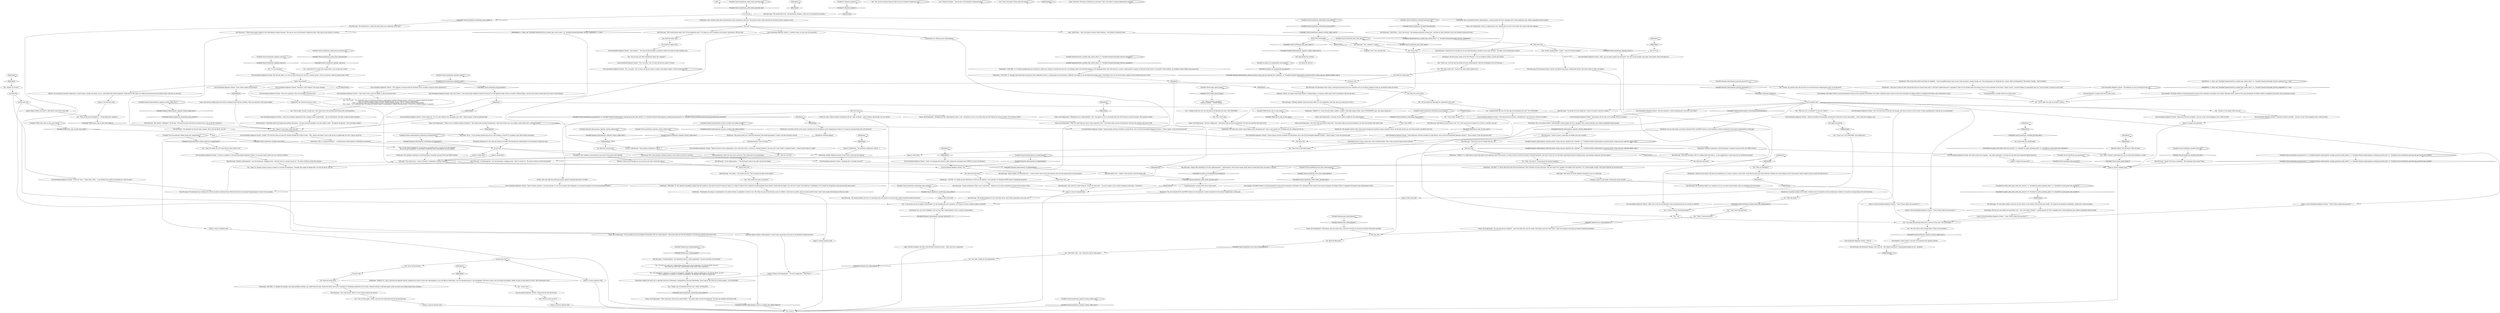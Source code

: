 # CHURCH / MAINFRAME
# Mainframe. Related to Doomed-Soona-questline related stuff.
# ==================================================
digraph G {
	  0 [label="START"];
	  1 [label="input"];
	  2 [label="Kim Kitsuragi: \"We should probably let it be. This little 'foray' bears little connection to the case, no?\""];
	  3 [label="Kim Kitsuragi: The lieutenant says nothing. You see the machine's glowing frame reflected back from his diamond-shaped glasses. You're free to proceed."];
	  4 [label="Shivers: On an island on the River Esperance, a small woman, all skin and bones, sits in a room filled with audio equipment. Thousands of tiny lights are reflected back from her prescription lenses, like stars in the dark."];
	  5 [label="You: \"I don't know the password.\""];
	  6 [label="You: \"What do I get out of it?\""];
	  7 [label="Jump to: [church repeater hub]"];
	  8 [label="You: Let go of the printout."];
	  9 [label="You: \"Do you think this log might be connected to the case?\""];
	  10 [label="Mainframe: \"6th FEB, '51: Had a little chat with the local fishermen. Said I shouldn't go near that place, that the church was *spooky* and ridden with *narcotics*. It's a little spooky, alright. Still haven't figured out the electricity.\""];
	  11 [label="Kim Kitsuragi: \"I doubt that we can find any. It's just idle fishermen's gossip to scare away the kids.\" He looks at the stained glass window."];
	  12 [label="You: Read the fifth entry."];
	  13 [label="You: \"She must be describing Acele.\""];
	  14 [label="You: Read the tenth entry."];
	  15 [label="Kim Kitsuragi: The lieutenant doesn't answer. He follows your gaze, studying the basins. The water shines in them. No ripples."];
	  16 [label="Variable[\"doomed.fortress_accident_kim_switch_done\"]  or  Variable[\"doomed.dicemaker_fortress_explained\"]"];
	  17 [label="Variable[\"doomed.fortress_accident_kim_switch_done\"]  or  Variable[\"doomed.dicemaker_fortress_explained\"]", shape=diamond];
	  18 [label="!(Variable[\"doomed.fortress_accident_kim_switch_done\"]  or  Variable[\"doomed.dicemaker_fortress_explained\"])", shape=diamond];
	  19 [label="East-Insulindian Repeater Station: \"Anything else I can help you with?\""];
	  20 [label="Jump to: [main hub]"];
	  21 [label="You: \"I can assure you I'm an expert circuit-bender. I'm not breaking into your computer, I'm using it to access Coalition military datalinks.\""];
	  22 [label="Kim intro hub"];
	  23 [label="You: \"You're right, let's get out of here.\" [Leave.]"];
	  24 [label="Jump to: [Kim intro hub]"];
	  25 [label="Encyclopedia: The Rehm Prefect is the governmental version of the commonly used Rehm Civic. Although mostly based on the same technology, the Rehm Prefect is equipped with better noise attenuation circuits."];
	  26 [label="East-Insulindian Repeater Station: \"Now please tell me why you're calling, Fortress Accident.\""];
	  27 [label="Jump to: [church repeater hub]"];
	  28 [label="East-Insulindian Repeater Station: \"After you've told me the filament's name and password you can access its contents.\""];
	  29 [label="Jump to: [repeat the password]"];
	  30 [label="Jump to: [church repeater hub]"];
	  31 [label="Jump to: [church repeater hub]"];
	  32 [label="Jump to: [East-Insulindian Repeater Station: \"\"Good. Please repeat the password.\"\"]"];
	  33 [label="You: \"Sorry, I forgot to look inside the core to check what filament is inside.\""];
	  34 [label="9th entry hub"];
	  35 [label="IsKimHere()"];
	  36 [label="IsKimHere()", shape=diamond];
	  37 [label="!(IsKimHere())", shape=diamond];
	  38 [label="Interfacing: Another filament memory. Press PLAY to talk with the repeater."];
	  39 [label="Mainframe: The machine's keyboard is still illuminated, revealing virescent PLAY and PRINT buttons."];
	  40 [label="Soona, the Programmer: \"You won't find any answers from here.\" She barely looks up from the keyboard. You hear the machine whir back to life."];
	  41 [label="Variable[\"TASK.locate_ruby_on_the_coast_done\"]"];
	  42 [label="Variable[\"TASK.locate_ruby_on_the_coast_done\"]", shape=diamond];
	  43 [label="!(Variable[\"TASK.locate_ruby_on_the_coast_done\"])", shape=diamond];
	  44 [label="Mainframe: You see virescent PLAY and PRINT buttons on the keyboard. A hatch connected to the central compartment is wide open."];
	  45 [label="Inland Empire: Better not touch it. Who knows what evils it may hide."];
	  46 [label="You: Step behind the machine."];
	  47 [label="Mainframe: A bar of fabric right above the keyboard starts producing a soft hum. The sound of static seeps through the machine's planar magnetic driver."];
	  48 [label="You: \"Yes.\""];
	  49 [label="East-Insulindian Repeater Station: The old lady sighs, as a wave of static distorts her voice to a robotic sprawl. \"If you are unsure, could you please take a look?\""];
	  50 [label="Variable[\"church.mainframe_repeater_said_no\"]"];
	  51 [label="Variable[\"church.mainframe_repeater_said_no\"]", shape=diamond];
	  52 [label="!(Variable[\"church.mainframe_repeater_said_no\"])", shape=diamond];
	  53 [label="East-Insulindian Repeater Station: \"Now please tell me if there's anything else I can do for you, Fortress Accident.\""];
	  54 [label="Jump to: [East-Insulindian Repeater Station: \"\"Good. Please repeat the password.\"\"]"];
	  55 [label="Kim Kitsuragi: The lieutenant leans closer, scouring the printout over your shoulder. Just as you finish reading he looks up, muttering under his breath:"];
	  56 [label="You: Read the sixth entry."];
	  57 [label="8th entry hub"];
	  58 [label="You: Read the ninth entry."];
	  59 [label="Interfacing: For setting up her radiocomputer."];
	  60 [label="You: Read the printout."];
	  61 [label="Conceptualization: That's not bad."];
	  62 [label="Jump to: [main hub]"];
	  63 [label="You: \"I'm here on a side case, representing certain music venue organisers. I'm with the RCM, you see.\"\n\"We're here on a side case, representing certain music venue organisers.\" "];
	  64 [label="Kim Kitsuragi: And before you have time to ask: \"No, I don't know how to operate it or what it's used for. Let's go.\""];
	  65 [label="Encyclopedia: The Rehm Prefect is the governmental version of the commonly used Rehm Civic model. Although mostly based on the same technology, the Rehm Prefect is equipped with better noise attenuation circuits."];
	  66 [label="East-Insulindian Repeater Station: \"They're merely cautious,\" says the old lady. \"It's my job to protect their filaments as a password repeater at the East-Insulindian Station.\""];
	  67 [label="You: Read the third entry."];
	  68 [label="You: Read the fourth entry."];
	  69 [label="You: Read the seventh entry."];
	  70 [label="Variable[\"church.mainframe_log_password\"]  or  Variable[\"doomed.radiocomputer_concept_password_after_death\"]  or  Variable[\"doomed.radiocomputer_reached_password_hub\"]  or  Variable[\"church.mainframe_personal_log_password_hub_reached\"]"];
	  71 [label="Variable[\"church.mainframe_log_password\"]  or  Variable[\"doomed.radiocomputer_concept_password_after_death\"]  or  Variable[\"doomed.radiocomputer_reached_password_hub\"]  or  Variable[\"church.mainframe_personal_log_password_hub_reached\"]", shape=diamond];
	  72 [label="!(Variable[\"church.mainframe_log_password\"]  or  Variable[\"doomed.radiocomputer_concept_password_after_death\"]  or  Variable[\"doomed.radiocomputer_reached_password_hub\"]  or  Variable[\"church.mainframe_personal_log_password_hub_reached\"])", shape=diamond];
	  73 [label="You: \"Yes, but this machine looks just like the one in Doomed Commercial Area.\""];
	  74 [label="Kim Kitsuragi: \"It's also quite similar to the one we have down at the station. Must be the same model.\" He inspects the machine's framework, careful not to touch anything."];
	  75 [label="Logic: Saint-Brune -- that's the church; Rue de Saint-Ghislaine -- the Doomed Commercial Area."];
	  76 [label="You: Press PRINT."];
	  77 [label="Variable[\"doomed.radiocomputer_guessed_password\"] > 1"];
	  78 [label="Variable[\"doomed.radiocomputer_guessed_password\"] > 1", shape=diamond];
	  79 [label="!(Variable[\"doomed.radiocomputer_guessed_password\"] > 1)", shape=diamond];
	  80 [label="IsKimHere()"];
	  81 [label="IsKimHere()", shape=diamond];
	  82 [label="!(IsKimHere())", shape=diamond];
	  83 [label="You: \"Yes, I could -- I'm a cybernetic god. I'm using the network to commandeer Coalition Warship Archer. I will turn its cannons against its masters.\"\n\"Fine, I'm actually trying to reach Coalition Warship Archer. I'm on a mission of great responsibility.\"\n\"Fine, I'm actually using your Rehm Prefect to reach Coalition Warship Archer. I'm on a mission of great responsibility.\"\n\"Yes, I could -- I'm a cybernetic god. I'm using your Rehm Prefect to commandeer Coalition Warship Archer. I will turn its cannons against its masters.\""];
	  84 [label="is it the log"];
	  85 [label="East-Insulindian Repeater Station: \"Yes, I am alive. I am 74 years old and my name is Yvonne.\""];
	  86 [label="East-Insulindian Repeater Station: \"One moment...\" You hear her flip through a catalogue, before she reads out with studious care:"];
	  87 [label="Mainframe: \"MARCH, '51: Some kind of young *discomen* have appeared next to the church. I've been trying to record the silence to find the epicentre, but now it turns out I've also been capturing the future of dance music, one neo-disco song over and over again...\""];
	  88 [label="You: Read the eighth entry."];
	  89 [label="Variable[\"doomed.radiocomputer_guessed_parole_wrong_and_got_reported_dev_schedule\"]  or  Variable[\"doomed.radiocomputer_guessed_parole_wrong_and_got_reported_offsite_copy\"]"];
	  90 [label="Variable[\"doomed.radiocomputer_guessed_parole_wrong_and_got_reported_dev_schedule\"]  or  Variable[\"doomed.radiocomputer_guessed_parole_wrong_and_got_reported_offsite_copy\"]", shape=diamond];
	  91 [label="!(Variable[\"doomed.radiocomputer_guessed_parole_wrong_and_got_reported_dev_schedule\"]  or  Variable[\"doomed.radiocomputer_guessed_parole_wrong_and_got_reported_offsite_copy\"])", shape=diamond];
	  92 [label="Reaction Speed: See -- *ridden* with narcotics. Just like Andre said."];
	  93 [label="Half Light: That sounds bad -- a log-in *attempt*. Something a criminal would do."];
	  94 [label="main hub"];
	  95 [label="Half Light: Oh no... it was already glowing and now it's also making a *sound*? It's probably some alien Seolite technology..."];
	  96 [label="no kim hub"];
	  97 [label="Variable[\"doomed.radiocomputer_fortress_accident_why_failed_clicked\"]"];
	  98 [label="Variable[\"doomed.radiocomputer_fortress_accident_why_failed_clicked\"]", shape=diamond];
	  99 [label="!(Variable[\"doomed.radiocomputer_fortress_accident_why_failed_clicked\"])", shape=diamond];
	  100 [label="Soona, the Programmer: \"Now please, give me some room. I need two seconds to see that you haven't destroyed anything.\""];
	  101 [label="Kim Kitsuragi: \"Another radiocomputer,\" says the lieutenant, stepping closer. \"And this time it's already turned on.\" He seems cautious around the machine."];
	  102 [label="East-Insulindian Repeater Station: \"As for me, well...\" Some static. Then... \"I am sitting in my cubicle surrounded by a wall of radios.\""];
	  103 [label="You: \"Yvonne, my partner here tells me that you're here because radiocomputer guys are all paranoid.\""];
	  104 [label="You: \"Is it my birthday?\""];
	  105 [label="East-Insulindian Repeater Station: \"Still no.\""];
	  106 [label="Jump to: [church repeater hub]"];
	  107 [label="second entry hub"];
	  108 [label="You: Read the second entry."];
	  109 [label="Kim Kitsuragi: \"Fourth of February? That's over a month ago... Whoever set up those machines has been here for quite a while.\""];
	  110 [label="fourth entry hub"];
	  111 [label="7th entry hub"];
	  112 [label="Jump to: [Mainframe: \"The machine's keyboard is still ill...\"]"];
	  113 [label="Kim Kitsuragi: \"Saint-Brune -- that's the church,\" the lieutenant gestures around him, \"and Rue de Saint-Ghislaine, that's the Doomed Commercial Area.\""];
	  114 [label="Mainframe: The printer prints out a long text document with dated paragraphs. It looks a bit like someone's journal."];
	  115 [label="Logic: Fortress Accident, just like in the Doomed Commercial Area... There must be a connection."];
	  116 [label="Soona, the Programmer: \"Breaking into my radiocomputer, I see.\" She glares at you as she holds down the OFF button for several seconds. The machine reboots."];
	  117 [label="Variable[\"doomed.seen_radiocomputer\"]"];
	  118 [label="Variable[\"doomed.seen_radiocomputer\"]", shape=diamond];
	  119 [label="!(Variable[\"doomed.seen_radiocomputer\"])", shape=diamond];
	  120 [label="East-Insulindian Repeater Station: \"The filament you have inserted into the core.\""];
	  121 [label="You: \"You mean that glowing thing with a tape on it that said \"LOG (FEB-MAR)\"?\""];
	  122 [label="East-Insulindian Repeater Station: \"Good. Please repeat the password.\""];
	  123 [label="You: \"A password? I'm really bad at passwords. Can you give me a hint?\""];
	  124 [label="East-Insulindian Repeater Station: \"No.\""];
	  125 [label="East-Insulindian Repeater Station: \"Fortress Accident, is there anything else I can do for you today?\""];
	  126 [label="You: \"Yvonne, it's me again! How are you?\""];
	  127 [label="You: \"I looked inside the core, but the tape on the filament just said \"LOG (FEB-MAR)\".\""];
	  128 [label="East-Insulindian Repeater Station: \"The company on whose name the terminal you're currently using has been registered to.\""];
	  129 [label="You: Let it go."];
	  130 [label="Kim Kitsuragi: \"The pillar of silence! She *is* talking about the silence... Is she suggesting it's more than just an architectural quirk?\""];
	  131 [label="Mainframe: \"MARCH '51: I got a call from the repeater station. Someone has tried to access the radiocomputer in our old office in Martinaise. Can't do anything about it; the storekeeper still doesn't want to let me inside the building. Thinks I'm part of some kind of *curse*. How Martinaise of her.\""];
	  132 [label="Kim Kitsuragi: \"Is she talking about...?\" The lieutenant looks to his right, toward the silence."];
	  133 [label="Variable[\"ice.andre_vol_manipulated_narcomania\"]"];
	  134 [label="Variable[\"ice.andre_vol_manipulated_narcomania\"]", shape=diamond];
	  135 [label="!(Variable[\"ice.andre_vol_manipulated_narcomania\"])", shape=diamond];
	  136 [label="Kim Kitsuragi: \"Something about the backup data getting destroyed... and how everyone thought it was the author's fault.\" He adjusts his glasses. \"Let's just keep reading.\""];
	  137 [label="IsKimHere()"];
	  138 [label="IsKimHere()", shape=diamond];
	  139 [label="!(IsKimHere())", shape=diamond];
	  140 [label="Reaction Speed: That discoman? Must be Acele."];
	  141 [label="Kim Kitsuragi: \"Psst, someone's coming...\""];
	  142 [label="East-Insulindian Repeater Station: \"Good morning, Fortress Accident on Saint-Brune, this is the East-Insulindian Repeater Station 1. Please repeat, is this the personal log?\""];
	  143 [label="You: \"Okay, I'm actually trying to locate a suspect in a murder investigation. I thought they might be hiding here. I'm with the RCM, you see.\""];
	  144 [label="Esprit de Corps: These machines sometimes harbour traps, he thinks -- alarm systems and the like. Let's be careful."];
	  145 [label="You: \"Wait, let me just investigate it...\" (Step behind the computer.)"];
	  146 [label="no Kim intro hub"];
	  147 [label="You: \"Okay, but where are you? How did you know where I am?\""];
	  148 [label="You: \"It just says 'LOG (FEB-MAR)' and nothing else.\""];
	  149 [label="Jump to: [no Kim intro hub]"];
	  150 [label="Empathy: Doesn't it get lonely, sitting there all by herself?"];
	  151 [label="Electrochemistry: What was that about narcotics? This could prove to be interesting."];
	  152 [label="Mainframe: \"28th FEB, '51: Yes, the first recordings confirm that the swallow is real and I'm not just losing my mind. It's a pillar of silence with a diameter of approximately three meters. Seems like the higher I go, the less I record. This might be a coincidence. Or it *could* be connected to the data loss that led me here.\""];
	  153 [label="Kim Kitsuragi: \"Why would anyone need *any* of this equipment here?\" He steps on a wire running on the ground, inspecting it with his boot."];
	  154 [label="You: Press PLAY again."];
	  155 [label="Jump to: [East-Insulindian Repeater Station: \"\"Good. Please repeat the password.\"\"]"];
	  156 [label="You: \"Fortress Accident... like the one in the Doomed Commercial Area?\""];
	  157 [label="East-Insulindian Repeater Station: \"I have two machines registered to this company name in Martinaise -- one on Saint-Brune, the other on Rue de Saint-Ghislaine.\""];
	  158 [label="Soona, the Programmer: \"No one asked you to do anything *interesting* with my radiocomputer.\" She barely looks up from the keyboard. You hear the machine whir back to life."];
	  159 [label="Jump to: [Soona, the Programmer: \"\"No one's hiding here.\" She barely...\"]"];
	  160 [label="Interfacing: This is the Rehm Prefect, radiocomputer model number RC7024, equipped with a Feld mainframe and a Rehm-compatible Interim printer."];
	  161 [label="Jump to: [church repeater hub]"];
	  162 [label="repeat the password"];
	  163 [label="You: \"How do I do that?\""];
	  164 [label="Variable[\"church.mainframe_looked_inside_the_compartment\"]"];
	  165 [label="Variable[\"church.mainframe_looked_inside_the_compartment\"]", shape=diamond];
	  166 [label="!(Variable[\"church.mainframe_looked_inside_the_compartment\"])", shape=diamond];
	  167 [label="East-Insulindian Repeater Station: \"Good, I've unlocked the filament. After ending the call please press PRINT to access the filament.\""];
	  168 [label="Variable[\"church.mainframe_log_password\"]"];
	  169 [label="Variable[\"church.mainframe_log_password\"]", shape=diamond];
	  170 [label="!(Variable[\"church.mainframe_log_password\"])", shape=diamond];
	  171 [label="You: \"Doesn't it get lonely, doing this job?\""];
	  172 [label="fifth entry hub"];
	  173 [label="Kim Kitsuragi: \"Her friends, colleagues?\" He shrugs. \"She must be quite educated if she knew how to set up all this machinery.\""];
	  174 [label="Conceptualization: A quaint little box of radio waves."];
	  175 [label="IsKimHere() == false  and  (Variable[\"doomed.fortress_accident_kim_switch_done\"]  or  Variable[\"doomed.dicemaker_fortress_explained\"]) == true"];
	  176 [label="IsKimHere() == false  and  (Variable[\"doomed.fortress_accident_kim_switch_done\"]  or  Variable[\"doomed.dicemaker_fortress_explained\"]) == true", shape=diamond];
	  177 [label="!(IsKimHere() == false  and  (Variable[\"doomed.fortress_accident_kim_switch_done\"]  or  Variable[\"doomed.dicemaker_fortress_explained\"]) == true)", shape=diamond];
	  178 [label="You: [Leave.]"];
	  179 [label="church repeater hub"];
	  180 [label="Interfacing: This is the machine's filament memory. Press PLAY to access its contents."];
	  181 [label="You: \"I'm not *just* breaking in! I'm pursuing a mysterious lead, in search of my lost identity.\"\n\"We're not just breaking in! I'm pursuing a mysterious lead, searching for my lost identity.\""];
	  182 [label="Mainframe: A machine stands in the corner, watched over by the figures on the stained glass window. It's turned on and quivering with soft electricity."];
	  183 [label="Kim Kitsuragi: The lieutenant whispers into your ear: \"She repeats passwords. Programming people are all... paranoid.\""];
	  184 [label="Jump to: [repeat the password]"];
	  185 [label="Jump to: [Mainframe: \"The machine's keyboard is still ill...\"]"];
	  186 [label="You: \"And what's that -- this 'interactive call-in radio game'?\""];
	  187 [label="Variable[\"church.mainframe_reached_intro_hub\"]"];
	  188 [label="Variable[\"church.mainframe_reached_intro_hub\"]", shape=diamond];
	  189 [label="!(Variable[\"church.mainframe_reached_intro_hub\"])", shape=diamond];
	  190 [label="Variable[\"church.mainframe_have_seen_radiocomputer\"]"];
	  191 [label="Variable[\"church.mainframe_have_seen_radiocomputer\"]", shape=diamond];
	  192 [label="!(Variable[\"church.mainframe_have_seen_radiocomputer\"])", shape=diamond];
	  193 [label="Mainframe: \"12th FEB, '51: Brought some food from the grocery store. Apparently there's a strike going on in the harbour. Definitely not happy to see the Martinaise people again. Everything's now set up in the church, going to start working tomorrow 8 AM.\""];
	  194 [label="IsKimHere()"];
	  195 [label="IsKimHere()", shape=diamond];
	  196 [label="!(IsKimHere())", shape=diamond];
	  197 [label="IsKimHere()"];
	  198 [label="IsKimHere()", shape=diamond];
	  199 [label="!(IsKimHere())", shape=diamond];
	  200 [label="Mainframe: The speaker comes to life, static seeps through the machine's planar magnetic driver. An old lady greets you, her voice sounds a hundred years old..."];
	  201 [label="Variable[\"church.mainframe_unlocked_personal_log\"]"];
	  202 [label="Variable[\"church.mainframe_unlocked_personal_log\"]", shape=diamond];
	  203 [label="!(Variable[\"church.mainframe_unlocked_personal_log\"])", shape=diamond];
	  204 [label="Kim Kitsuragi: \"I do apologize for the intrusion, madam. We're with the RCM, you see.\""];
	  205 [label="Kim Kitsuragi: \"We should probably let it be. It's becoming clear that there's no trace of the suspect anywhere inside the church.\""];
	  206 [label="Variable[\"TASK.locate_ruby_on_the_coast\"]"];
	  207 [label="Variable[\"TASK.locate_ruby_on_the_coast\"]", shape=diamond];
	  208 [label="!(Variable[\"TASK.locate_ruby_on_the_coast\"])", shape=diamond];
	  209 [label="Interfacing: This is the Rehm Prefect radiocomputer, a model number RC7024, equipped with a Feld mainframe and a Rehm-compatible Interim printer."];
	  210 [label="You: \"I don't know, maybe?\""];
	  211 [label="East-Insulindian Repeater Station: \"Now, can you please repeat the password?\" the voice in the machine asks again. She sounds cold in the damp air."];
	  212 [label="Variable[\"church.mainframe_asked_whats_personal_log\"]"];
	  213 [label="Variable[\"church.mainframe_asked_whats_personal_log\"]", shape=diamond];
	  214 [label="!(Variable[\"church.mainframe_asked_whats_personal_log\"])", shape=diamond];
	  215 [label="Mainframe: Machine's keyboard is still illuminated, revealing virescent PLAY and PRINT buttons."];
	  216 [label="You: \"That's me. I was the one who broke into that radiocomputer! And the storekeeper must be Plaisance...\""];
	  217 [label="Mainframe: \"Arrived at the church. The door was boarded up, so I used a crowbar to get inside. Looks like the place has been deserted. Nothing out of the ordinary, but I'll ask around. Need to figure out how to get the electricity in.\""];
	  218 [label="East-Insulindian Repeater Station: \"I wouldn't know, I'm only here for passwords.\""];
	  219 [label="You: Press PLAY."];
	  220 [label="Soona, the Programmer: A strange woman makes straight for the radiocomputer."];
	  221 [label="Perception: Your reading is interrupted by the sound of the church door opening."];
	  222 [label="You: \"I'm looking for a suspect in a murder investigation. I thought they might be hiding here. I'm with the RCM, you see.\"\n\"We're looking for a suspect in a murder investigation. We thought they might be hiding here.\""];
	  223 [label="Soona, the Programmer: \"Well, you won't find any music venue organisers here.\" She barely looks up from the keyboard. You hear the machine whir back to life."];
	  224 [label="Interfacing: Yes, you *are* breaking in. But not into *her* radiocomputer. You're a master circuit-bender."];
	  225 [label="Soona, the Programmer: \"There are no *Coalition military datalinks*.\" She barely looks up from the keyboard. \"And even if there was, you couldn't access them over a civilian network.\""];
	  226 [label="You: \"You're right, I'm just a drunk cop. I don't know how to do anything interesting with radiocomputers.\""];
	  227 [label="Soona, the Programmer: \"That's nonsense. You're just a police officer.\" She barely looks up from the keyboard. You hear the machine whir back to life."];
	  228 [label="Conceptualization: A quaint little box of radio waves."];
	  229 [label="You: \"Ah, right. Thanks for the explanation.\""];
	  230 [label="East-Insulindian Repeater Station: The static drowns her response. \"Any other questions?\" you hear her ask when the connection finally improves."];
	  231 [label="Jump to: [main hub]"];
	  232 [label="Kim Kitsuragi: \"The girl on the ice? Sounds like her, yes.\""];
	  233 [label="Interfacing: No-no. It was a great idea. You're learning things. This is how you learn things about machines."];
	  234 [label="Interfacing: This is a *human interface* -- a retired person sitting behind a switchboard somewhere."];
	  235 [label="Empathy: That's why she does this."];
	  236 [label="Soona, the Programmer: You're so engrossed in your reading that you don't even notice the sound of the door opening..."];
	  237 [label="Variable[\"church.mainframe_interfacing_ream_prefect\"]"];
	  238 [label="Variable[\"church.mainframe_interfacing_ream_prefect\"]", shape=diamond];
	  239 [label="!(Variable[\"church.mainframe_interfacing_ream_prefect\"])", shape=diamond];
	  240 [label="IsDaytime()"];
	  241 [label="IsDaytime()", shape=diamond];
	  242 [label="!(IsDaytime())", shape=diamond];
	  243 [label="You: \"This is the police. Please open this thing!\""];
	  244 [label="East-Insulindian Repeater Station: The voice recites: \"I am contractually obliged to protect the privacy of the filament holder Fortress Accident. Without filing a warrant with Lintel I cannot give you access to this filament.\""];
	  245 [label="Kim Kitsuragi: \"Let's look around. There's no use trying to guess the answer.\""];
	  246 [label="Authority: Artists, yet again!! Harassing citizens, stealing badges, 'occupying' public spaces with 'installations' like the one here..."];
	  247 [label="Kim Kitsuragi: \"The strike...\" He strokes his chin. \"We're nearing the date of the murder.\""];
	  248 [label="You: \"Why would she need an antenna?\""];
	  249 [label="Kim Kitsuragi: \"Keep reading, I'm interested now -- I want to know what's that radio anomaly that sent this person here in the first place.\""];
	  250 [label="Encyclopedia: A hint system is not part of the protocol for repeater stations."];
	  251 [label="Variable[\"doomed.radiocomputer_repeater_station_called_once\"]"];
	  252 [label="Variable[\"doomed.radiocomputer_repeater_station_called_once\"]", shape=diamond];
	  253 [label="!(Variable[\"doomed.radiocomputer_repeater_station_called_once\"])", shape=diamond];
	  254 [label="IsKimHere()"];
	  255 [label="IsKimHere()", shape=diamond];
	  256 [label="!(IsKimHere())", shape=diamond];
	  257 [label="East-Insulindian Repeater Station: \"Good evening, Fortress Accident on Saint-Brune, this is the East-Insulindian Repeater Station 1. Please repeat, is this the personal log?\""];
	  258 [label="DOES THIS HUB WORK"];
	  259 [label="Variable[\"doomed.radiocomputer_repeater_station_called_once\"]"];
	  260 [label="Variable[\"doomed.radiocomputer_repeater_station_called_once\"]", shape=diamond];
	  261 [label="!(Variable[\"doomed.radiocomputer_repeater_station_called_once\"])", shape=diamond];
	  262 [label="Variable[\"church.mainframe_interfacing_ream_prefect\"]"];
	  263 [label="Variable[\"church.mainframe_interfacing_ream_prefect\"]", shape=diamond];
	  264 [label="!(Variable[\"church.mainframe_interfacing_ream_prefect\"])", shape=diamond];
	  265 [label="You: \"I swear I haven't touched anything!\""];
	  266 [label="You: \"Alright, I'll do that.\""];
	  267 [label="East-Insulindian Repeater Station: \"Good bye, Fortress Accident,\" she says as her voice disappears into a whirl of static."];
	  268 [label="East-Insulindian Repeater Station: \"Good, thank you.\" It's not clear whether she recognizes your voice. \"Please repeat, is this the personal log?\""];
	  269 [label="Kim Kitsuragi: \"I'm afraid we're not doing that. Unless we want to wait for a month.\""];
	  270 [label="You: \"What's Fortress Accident?\"\n\"Fortress Accident -- sounds familiar...\""];
	  271 [label="Kim Kitsuragi: \"Maybe *he* knows something.\" The lieutenant nods toward Tiago."];
	  272 [label="Mainframe: A machine stands in the corner, watched over by the figures on the stained glass window. It's turned on and quivering with soft electricity."];
	  273 [label="Jump to: [Kim intro hub]"];
	  274 [label="Jump to: [East-Insulindian Repeater Station: \"\"Good. Please repeat the password.\"\"]"];
	  275 [label="Variable[\"church.mainframe_interfacing_ream_prefect\"]"];
	  276 [label="Variable[\"church.mainframe_interfacing_ream_prefect\"]", shape=diamond];
	  277 [label="!(Variable[\"church.mainframe_interfacing_ream_prefect\"])", shape=diamond];
	  278 [label="Perception (Hearing): It's the same old woman you spoke with through the radiocomputer in the Doomed Commercial Area."];
	  279 [label="Mainframe: The static gets louder, slowly filling up the abandoned hall. Until a voice speaks out, crackling and old, cutting into the air..."];
	  280 [label="Soona, the Programmer: \"It's just me and my computer -- and it has been this way for weeks. Now please, give me some room. I need two seconds to see that you haven't destroyed anything.\""];
	  281 [label="Kim Kitsuragi: \"A radiocomputer,\" says the lieutenant, stepping closer. \"And it's turned on.\" He seems cautious around the machine."];
	  282 [label="East-Insulindian Repeater Station: \"Open the hatch on the compartment. Don't touch the wires, a current is running through it, but the core is safe. There's a filament inside -- I need to know what it's called.\""];
	  283 [label="You: \"Wow. So conceptual.\""];
	  284 [label="Kim Kitsuragi: The lieutenant doesn't say anything, but you can sense that he doesn't like you meddling with the machine."];
	  285 [label="Variable[\"church.mainframe_empathy_lonely\"]"];
	  286 [label="Variable[\"church.mainframe_empathy_lonely\"]", shape=diamond];
	  287 [label="!(Variable[\"church.mainframe_empathy_lonely\"])", shape=diamond];
	  288 [label="You: \"Artists, programmers, *Lexie* -- who are all those people?\""];
	  289 [label="You: \"A data loss?\""];
	  290 [label="10th entry hub"];
	  291 [label="Variable[\"church.mainframe_repeater_station_called_once\"]"];
	  292 [label="Variable[\"church.mainframe_repeater_station_called_once\"]", shape=diamond];
	  293 [label="!(Variable[\"church.mainframe_repeater_station_called_once\"])", shape=diamond];
	  294 [label="Encyclopedia: The Rehm Prefect is the governmental version of the commonly used Rehm Civic model. Although mostly based on the same technology, the Rehm Prefect is equipped with better noise attenuation circuits."];
	  295 [label="Logic: She must be talking about her former colleagues from Fortress Accident. They all sound like *radio game people*."];
	  296 [label="Shivers: A shiver runs through you as you look to your left, toward the silence."];
	  297 [label="Variable[\"church.mainframe_perc_door_opens\"]"];
	  298 [label="Variable[\"church.mainframe_perc_door_opens\"]", shape=diamond];
	  299 [label="!(Variable[\"church.mainframe_perc_door_opens\"])", shape=diamond];
	  300 [label="East-Insulindian Repeater Station: \"Good afternoon, Fortress Accident on Saint-Brune, this is the East-Insulindian Repeater Station 1. Please repeat, is this the personal log?\""];
	  301 [label="Kim Kitsuragi: \"We should leave; I doubt this place bears any connection to the case.\""];
	  302 [label="Conceptualization: A quaint little box of radio waves."];
	  303 [label="East-Insulindian Repeater Station: \"Yes, I am alive. I am 74 years old and my name is Yvonne. Now please repeat, is this the personal log?\""];
	  304 [label="IsKimHere()"];
	  305 [label="IsKimHere()", shape=diamond];
	  306 [label="!(IsKimHere())", shape=diamond];
	  307 [label="paranoid hub"];
	  308 [label="East-Insulindian Repeater Station: \"Yes. First you have to end this call though, and then you have to call us back. Is there anything else I could do for you meanwhile?\""];
	  309 [label="You: \"Let's try this again. I think I may have the right password for the personal log.\""];
	  310 [label="Variable[\"church.tiago_spook_typing\"]"];
	  311 [label="Variable[\"church.tiago_spook_typing\"]", shape=diamond];
	  312 [label="!(Variable[\"church.tiago_spook_typing\"])", shape=diamond];
	  313 [label="East-Insulindian Repeater Station: \"Please end the call and do that.\""];
	  314 [label="Kim Kitsuragi: \"Seems like something to do with radiocomputers -- unfortunately, I don't know enough about them to understand what the author is saying.\""];
	  315 [label="Mainframe: \"25th FEB, '51: I've been sending data up to Lintel for a while now, trying to recreate the data loss, but nothing. Didn't even feel like logging in the disappointment. But I did discover a curious *audio-spatial* anomaly at the back of the church. I've named it *the swallow*. (It swallows sound.) Need to get some mics.\""];
	  316 [label="Kim Kitsuragi: \"I think these people worked in the radiocomputer games business. The one we saw in the Doomed Commercial Area. They must be her former co-workers.\""];
	  317 [label="You: Look inside the compartment."];
	  318 [label="Mainframe: Nothing happens."];
	  319 [label="IsKimHere()"];
	  320 [label="IsKimHere()", shape=diamond];
	  321 [label="!(IsKimHere())", shape=diamond];
	  322 [label="Variable[\"doomed.seen_radiocomputer\"]"];
	  323 [label="Variable[\"doomed.seen_radiocomputer\"]", shape=diamond];
	  324 [label="!(Variable[\"doomed.seen_radiocomputer\"])", shape=diamond];
	  325 [label="East-Insulindian Repeater Station: \"That was a question. Have you inserted it into the core?\""];
	  326 [label="East-Insulindian Repeater Station: \"Sleep well, Fortress Accident,\" she says as her voice disappears into a whirl of static."];
	  327 [label="You: \"I looked inside the core, but the tape on the filament just said \"LOG (FEB-MAR)\"."];
	  328 [label="Kim Kitsuragi: \"Our case? No, I don't think so. It must be some local...\" his eyes wander to the various machines around him, \"*eccentric*.\""];
	  329 [label="You: \"Wait, *narcotics*?\" (Look around the derelict building.)"];
	  330 [label="Mainframe: \"Fortunately, the song is so monotonous I was able to devise an algorithm to factor it out. The other day one of the discomen came in. Before I could even say hello, she got scared and left. Good, I don't want anyone distracting me from my work.\""];
	  331 [label="IsKimHere()"];
	  332 [label="IsKimHere()", shape=diamond];
	  333 [label="!(IsKimHere())", shape=diamond];
	  334 [label="You: \"But what could it be?\" (Look at the water basins behind you.)"];
	  335 [label="Kim Kitsuragi: \"I knew it wasn't a good idea to meddle with that machine...\""];
	  336 [label="Variable[\"doomed.radiocomputer_interfacing_humaninterface\"]"];
	  337 [label="Variable[\"doomed.radiocomputer_interfacing_humaninterface\"]", shape=diamond];
	  338 [label="!(Variable[\"doomed.radiocomputer_interfacing_humaninterface\"])", shape=diamond];
	  339 [label="You: \"Thanks, but I'm finished with this call.\" (Press OFF/SILENT.)"];
	  340 [label="Variable[\"tc.filament_memory\"]"];
	  341 [label="Variable[\"tc.filament_memory\"]", shape=diamond];
	  342 [label="!(Variable[\"tc.filament_memory\"])", shape=diamond];
	  343 [label="Soona, the Programmer: \"Breaking into my radiocomputer again, I see.\" She glares at you as she holds down the OFF button for several seconds. The machine reboots."];
	  344 [label="You: \"Yes, but what is this strange thing?\" (Point at the machine.)"];
	  345 [label="East-Insulindian Repeater Station: \"I don't know, that's what I'm asking. Is this the personal log?\""];
	  346 [label="You: \"Do you have any other information about this company?\""];
	  347 [label="East-Insulindian Repeater Station: \"'Fortress Accident SCA produces revolutionary interactive call-in radio games' -- that's what the catalogue says.\""];
	  348 [label="Variable[\"church.mainframe_asked_whats_personal_log\"]"];
	  349 [label="Variable[\"church.mainframe_asked_whats_personal_log\"]", shape=diamond];
	  350 [label="!(Variable[\"church.mainframe_asked_whats_personal_log\"])", shape=diamond];
	  351 [label="third entry hub"];
	  352 [label="6th entry hub"];
	  353 [label="Mainframe: \"MARCH '51: A new 2m AUX cable, noodles, crackers, Ping-Ping energy drinks, water, TOOTHPASTE, gum, also some canned air...\""];
	  354 [label="Drama: Then why doth the lieutenant protest against spending time here? So often?"];
	  355 [label="Logic: Password. Of course it would have a password. That's why there's a human administrator involved."];
	  356 [label="Suggestion: You should ask her for a hint."];
	  357 [label="Variable[\"doomed.radiocomputer_hl_loginattempt\"]"];
	  358 [label="Variable[\"doomed.radiocomputer_hl_loginattempt\"]", shape=diamond];
	  359 [label="!(Variable[\"doomed.radiocomputer_hl_loginattempt\"])", shape=diamond];
	  360 [label="Jump to: [church repeater hub]"];
	  361 [label="(Variable[\"ice.andre_noid_acele_went_into_church\"]  or  Variable[\"ice.andre_greeting_done\"]  or  Variable[\"ice.acele_greet_hub_reached\"])"];
	  362 [label="(Variable[\"ice.andre_noid_acele_went_into_church\"]  or  Variable[\"ice.andre_greeting_done\"]  or  Variable[\"ice.acele_greet_hub_reached\"])", shape=diamond];
	  363 [label="!((Variable[\"ice.andre_noid_acele_went_into_church\"]  or  Variable[\"ice.andre_greeting_done\"]  or  Variable[\"ice.acele_greet_hub_reached\"]))", shape=diamond];
	  364 [label="Mainframe: Behind the hatch sits a cube-like crisscross of filaments, smouldering in the dark like fireflies. Silver tape on the side says in black marker: \"LOG (FEB-MAR)\"."];
	  365 [label="Soona, the Programmer: \"No one's hiding here.\" She barely looks up from the keyboard. You hear the machine whir back to life."];
	  366 [label="Variable[\"church.mainframe_repeater_station_called_once\"]"];
	  367 [label="Variable[\"church.mainframe_repeater_station_called_once\"]", shape=diamond];
	  368 [label="!(Variable[\"church.mainframe_repeater_station_called_once\"])", shape=diamond];
	  369 [label="Kim Kitsuragi: \"A radiocomputer,\" the lieutenant repeats a little impatiently, \"we have one down at the station.\""];
	  370 [label="Reaction Speed: Another radiocomputer! Could it bear connection to the one in the Doomed Commercial Area?"];
	  371 [label="You: Back off. [Leave.]"];
	  372 [label="Mainframe: As you step closer, you notice virescent PLAY and PRINT buttons on the keyboard. A hatch connected to the central compartment is wide open."];
	  373 [label="You: \"What's 'the personal log'?\""];
	  374 [label="East-Insulindian Repeater Station: \"Received. I will *register* this log-in attempt.\""];
	  375 [label="You: \"After life death.\""];
	  376 [label="IsKimHere()"];
	  377 [label="IsKimHere()", shape=diamond];
	  378 [label="!(IsKimHere())", shape=diamond];
	  379 [label="Mainframe: The first entry, made on the 4th February '51 by an unknown author, is short and concise:"];
	  380 [label="Kim Kitsuragi: \"Nothing *spooky* about this place either, it's just abandoned. And cold. And in an awful part of town...\""];
	  381 [label="Mainframe: \"But at least the artists have their act together -- they're qualified labour, they can get work anywhere: graphic design, ads. The programmers are doing fine too, I mean, they're programmers. The writers, though... they're fucked.\""];
	  382 [label="You: \"What are you, a *machine*? Or are you *alive*?\""];
	  383 [label="East-Insulindian Repeater Station: \"I work as a repeater at the East-Insulindian Repeater Station. It's my job to know where you are, Fortress Accident.\""];
	  384 [label="IsKimHere()"];
	  385 [label="IsKimHere()", shape=diamond];
	  386 [label="!(IsKimHere())", shape=diamond];
	  387 [label="East-Insulindian Repeater Station: \"Lonely?\" For the first time you hear her chuckle through the rustle of static. \"Why would it get lonely, I get to talk all day to people like you over a warm cup of tea.\""];
	  388 [label="IsKimHere()"];
	  389 [label="IsKimHere()", shape=diamond];
	  390 [label="!(IsKimHere())", shape=diamond];
	  391 [label="Half Light: See? Even one of the spookers themselves says it's unnerving."];
	  392 [label="Mainframe: \"7th FEB, '51: Finally got the electricity in! Next on the agenda: a new antenna. I'm thinking ESKER series? Something advanced.\""];
	  393 [label="Mainframe: \"8th FEB, '51: Bought the antenna, had some problems setting it up, called Simo for help. Heard the others are back to *making art* (drinking somewhere out of town). Sulisław started a rock band again, Lexie has been seen asking money from strangers...\""];
	  394 [label="Mainframe: \"I just have to find out what caused that data loss and be done with it. Still don't understand how it managed to wipe out the backup when the backup *wasn't even connected to the front*. I know, I know... everyone thinks it's impossible; they say I must be lying. I'm here to set it right.\""];
	  395 [label="IsKimHere()"];
	  396 [label="IsKimHere()", shape=diamond];
	  397 [label="!(IsKimHere())", shape=diamond];
	  398 [label="Kim Kitsuragi: \"We should talk to her,\" the lieutenant whispers, \"after she has rebooted the machine.\""];
	  399 [label="Interfacing: The one you saw earlier was the Rehm Civic -- this is the Rehm *Prefect*, a model number RC7024, equipped with a Feld mainframe and a Rehm-compatible Interim printer."];
	  0 -> 0
	  1 -> 189
	  2 -> 21
	  3 -> 93
	  4 -> 149
	  5 -> 373
	  6 -> 27
	  7 -> 178
	  8 -> 111
	  9 -> 327
	  10 -> 391
	  11 -> 379
	  12 -> 192
	  13 -> 231
	  14 -> 352
	  15 -> 56
	  16 -> 16
	  16 -> 17
	  17 -> 315
	  18 -> 172
	  19 -> 359
	  20 -> 93
	  21 -> 224
	  22 -> 72
	  22 -> 144
	  22 -> 22
	  22 -> 343
	  24 -> 21
	  25 -> 44
	  26 -> 160
	  27 -> 178
	  28 -> 265
	  29 -> 161
	  30 -> 178
	  31 -> 178
	  32 -> 121
	  33 -> 312
	  34 -> 57
	  34 -> 12
	  35 -> 35
	  35 -> 36
	  36 -> 398
	  38 -> 19
	  39 -> 93
	  40 -> 279
	  41 -> 41
	  41 -> 42
	  42 -> 1
	  43 -> 204
	  44 -> 2
	  45 -> 145
	  46 -> 371
	  47 -> 94
	  48 -> 121
	  49 -> 162
	  50 -> 50
	  50 -> 51
	  51 -> 104
	  52 -> 123
	  53 -> 160
	  54 -> 121
	  55 -> 108
	  56 -> 314
	  57 -> 333
	  57 -> 87
	  58 -> 88
	  59 -> 67
	  60 -> 378
	  61 -> 185
	  61 -> 282
	  62 -> 93
	  63 -> 222
	  64 -> 208
	  65 -> 23
	  66 -> 3
	  67 -> 392
	  68 -> 393
	  69 -> 151
	  70 -> 70
	  70 -> 71
	  71 -> 161
	  72 -> 354
	  73 -> 73
	  74 -> 399
	  75 -> 18
	  76 -> 200
	  77 -> 77
	  77 -> 78
	  78 -> 342
	  79 -> 115
	  80 -> 80
	  80 -> 81
	  81 -> 203
	  82 -> 95
	  83 -> 226
	  84 -> 264
	  84 -> 209
	  84 -> 47
	  85 -> 303
	  86 -> 346
	  87 -> 329
	  88 -> 86
	  89 -> 89
	  89 -> 90
	  90 -> 130
	  91 -> 352
	  92 -> 350
	  93 -> 124
	  94 -> 75
	  94 -> 177
	  94 -> 153
	  94 -> 218
	  94 -> 59
	  94 -> 316
	  95 -> 278
	  96 -> 180
	  96 -> 20
	  96 -> 221
	  96 -> 62
	  97 -> 97
	  97 -> 98
	  98 -> 114
	  99 -> 178
	  100 -> 34
	  101 -> 143
	  102 -> 3
	  103 -> 65
	  104 -> 49
	  105 -> 183
	  106 -> 178
	  107 -> 8
	  107 -> 107
	  107 -> 7
	  108 -> 9
	  109 -> 106
	  110 -> 67
	  110 -> 247
	  111 -> 68
	  112 -> 38
	  113 -> 18
	  114 -> 61
	  115 -> 178
	  116 -> 223
	  117 -> 117
	  117 -> 118
	  118 -> 100
	  119 -> 280
	  120 -> 120
	  120 -> 228
	  121 -> 344
	  122 -> 196
	  123 -> 49
	  124 -> 249
	  125 -> 26
	  126 -> 267
	  127 -> 154
	  128 -> 345
	  129 -> 211
	  130 -> 56
	  131 -> 289
	  132 -> 110
	  133 -> 133
	  133 -> 134
	  134 -> 91
	  135 -> 350
	  136 -> 171
	  137 -> 137
	  137 -> 138
	  138 -> 112
	  139 -> 74
	  140 -> 33
	  141 -> 219
	  142 -> 290
	  143 -> 158
	  144 -> 205
	  145 -> 43
	  146 -> 370
	  146 -> 45
	  147 -> 383
	  148 -> 273
	  149 -> 145
	  150 -> 284
	  151 -> 132
	  152 -> 330
	  153 -> 58
	  154 -> 365
	  155 -> 121
	  156 -> 156
	  157 -> 136
	  158 -> 99
	  159 -> 364
	  160 -> 261
	  161 -> 178
	  162 -> 4
	  162 -> 103
	  162 -> 242
	  162 -> 374
	  162 -> 122
	  163 -> 281
	  164 -> 164
	  164 -> 165
	  165 -> 147
	  166 -> 265
	  166 -> 5
	  167 -> 124
	  168 -> 168
	  168 -> 169
	  169 -> 161
	  170 -> 244
	  171 -> 387
	  172 -> 288
	  172 -> 11
	  172 -> 287
	  173 -> 171
	  174 -> 23
	  175 -> 176
	  175 -> 175
	  176 -> 294
	  177 -> 171
	  179 -> 32
	  179 -> 382
	  179 -> 326
	  179 -> 269
	  179 -> 338
	  179 -> 308
	  179 -> 372
	  179 -> 155
	  179 -> 125
	  179 -> 126
	  180 -> 19
	  181 -> 39
	  182 -> 318
	  183 -> 306
	  184 -> 161
	  185 -> 38
	  186 -> 229
	  187 -> 187
	  187 -> 188
	  188 -> 271
	  189 -> 181
	  190 -> 190
	  190 -> 191
	  191 -> 214
	  192 -> 186
	  193 -> 395
	  194 -> 194
	  194 -> 195
	  195 -> 131
	  196 -> 295
	  197 -> 197
	  197 -> 198
	  198 -> 167
	  199 -> 69
	  200 -> 257
	  201 -> 201
	  201 -> 202
	  202 -> 113
	  203 -> 317
	  204 -> 95
	  205 -> 21
	  206 -> 206
	  206 -> 207
	  207 -> 40
	  208 -> 300
	  209 -> 236
	  210 -> 48
	  211 -> 28
	  212 -> 212
	  212 -> 213
	  213 -> 52
	  214 -> 25
	  215 -> 230
	  216 -> 334
	  217 -> 388
	  218 -> 185
	  219 -> 365
	  220 -> 76
	  221 -> 296
	  222 -> 364
	  223 -> 279
	  224 -> 79
	  225 -> 225
	  225 -> 82
	  225 -> 142
	  226 -> 157
	  227 -> 99
	  228 -> 23
	  229 -> 324
	  230 -> 29
	  231 -> 93
	  232 -> 57
	  233 -> 13
	  234 -> 96
	  235 -> 211
	  236 -> 219
	  237 -> 237
	  237 -> 238
	  238 -> 64
	  239 -> 227
	  240 -> 240
	  240 -> 241
	  241 -> 266
	  242 -> 325
	  243 -> 243
	  244 -> 384
	  245 -> 309
	  246 -> 380
	  247 -> 248
	  248 -> 152
	  249 -> 351
	  250 -> 183
	  251 -> 251
	  251 -> 252
	  252 -> 199
	  253 -> 46
	  254 -> 254
	  254 -> 255
	  255 -> 140
	  256 -> 235
	  257 -> 290
	  258 -> 256
	  258 -> 299
	  258 -> 141
	  259 -> 259
	  259 -> 260
	  260 -> 277
	  261 -> 335
	  262 -> 262
	  262 -> 263
	  263 -> 24
	  264 -> 301
	  265 -> 48
	  266 -> 307
	  267 -> 184
	  268 -> 30
	  269 -> 210
	  270 -> 127
	  271 -> 161
	  272 -> 375
	  273 -> 21
	  274 -> 121
	  275 -> 275
	  275 -> 276
	  276 -> 293
	  277 -> 173
	  278 -> 96
	  279 -> 257
	  280 -> 34
	  281 -> 143
	  282 -> 163
	  283 -> 217
	  284 -> 272
	  285 -> 285
	  285 -> 286
	  286 -> 128
	  286 -> 170
	  287 -> 211
	  288 -> 15
	  289 -> 313
	  290 -> 13
	  290 -> 215
	  291 -> 291
	  291 -> 292
	  292 -> 178
	  293 -> 258
	  294 -> 23
	  295 -> 171
	  296 -> 110
	  297 -> 297
	  297 -> 298
	  298 -> 219
	  299 -> 253
	  300 -> 290
	  301 -> 21
	  302 -> 44
	  303 -> 303
	  304 -> 304
	  304 -> 305
	  305 -> 182
	  306 -> 306
	  307 -> 146
	  307 -> 102
	  308 -> 105
	  309 -> 31
	  310 -> 310
	  310 -> 311
	  311 -> 270
	  312 -> 161
	  313 -> 6
	  314 -> 135
	  315 -> 193
	  316 -> 171
	  317 -> 363
	  318 -> 61
	  319 -> 320
	  319 -> 319
	  320 -> 116
	  321 -> 321
	  322 -> 322
	  322 -> 323
	  323 -> 369
	  324 -> 159
	  325 -> 83
	  326 -> 184
	  327 -> 53
	  328 -> 106
	  329 -> 10
	  330 -> 360
	  331 -> 331
	  331 -> 332
	  332 -> 129
	  333 -> 56
	  334 -> 14
	  335 -> 232
	  336 -> 336
	  336 -> 337
	  337 -> 96
	  338 -> 233
	  339 -> 239
	  340 -> 340
	  340 -> 341
	  341 -> 37
	  342 -> 179
	  343 -> 223
	  344 -> 368
	  345 -> 83
	  346 -> 85
	  347 -> 60
	  348 -> 348
	  348 -> 349
	  349 -> 84
	  350 -> 302
	  351 -> 328
	  351 -> 66
	  352 -> 55
	  353 -> 220
	  354 -> 66
	  355 -> 355
	  356 -> 161
	  357 -> 357
	  357 -> 358
	  358 -> 124
	  359 -> 92
	  360 -> 178
	  361 -> 361
	  361 -> 362
	  362 -> 139
	  363 -> 33
	  364 -> 339
	  365 -> 279
	  366 -> 366
	  366 -> 367
	  367 -> 199
	  368 -> 250
	  369 -> 63
	  370 -> 159
	  372 -> 93
	  373 -> 119
	  374 -> 356
	  375 -> 166
	  376 -> 376
	  376 -> 377
	  377 -> 283
	  378 -> 148
	  379 -> 216
	  380 -> 353
	  381 -> 394
	  382 -> 347
	  383 -> 101
	  384 -> 385
	  384 -> 386
	  385 -> 268
	  386 -> 210
	  387 -> 234
	  388 -> 389
	  388 -> 390
	  389 -> 54
	  390 -> 106
	  391 -> 150
	  392 -> 109
	  393 -> 245
	  394 -> 174
	  395 -> 396
	  395 -> 397
	  396 -> 246
	  397 -> 351
	  399 -> 274
}

